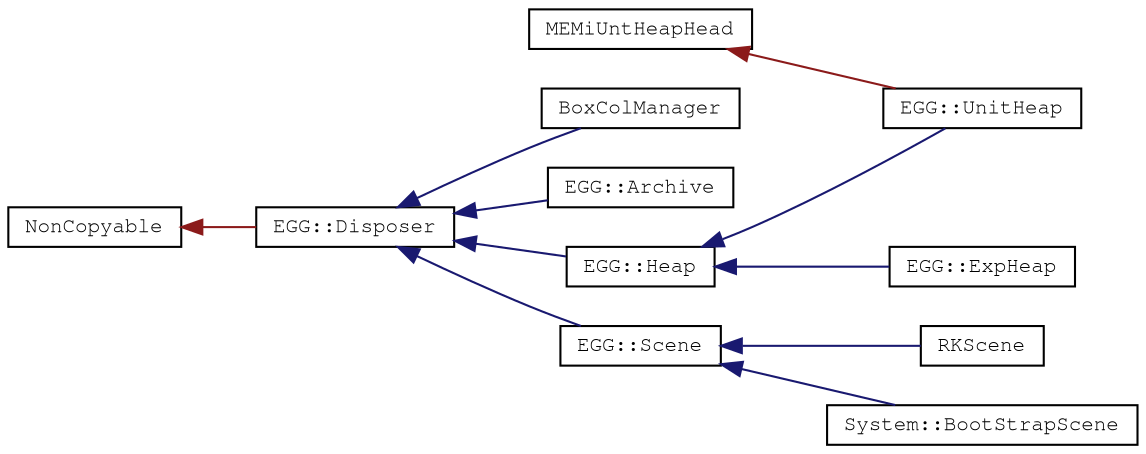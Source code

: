 digraph "Graphical Class Hierarchy"
{
 // LATEX_PDF_SIZE
  edge [fontname="FreeMono",fontsize="10",labelfontname="FreeMono",labelfontsize="10"];
  node [fontname="FreeMono",fontsize="10",shape=record];
  rankdir="LR";
  Node0 [label="MEMiUntHeapHead",height=0.2,width=0.4,color="black", fillcolor="white", style="filled",URL="$class_m_e_mi_unt_heap_head.html",tooltip=" "];
  Node0 -> Node1 [dir="back",color="firebrick4",fontsize="10",style="solid",fontname="FreeMono"];
  Node1 [label="EGG::UnitHeap",height=0.2,width=0.4,color="black", fillcolor="white", style="filled",URL="$class_e_g_g_1_1_unit_heap.html",tooltip=" "];
  Node96 [label="NonCopyable",height=0.2,width=0.4,color="black", fillcolor="white", style="filled",URL="$class_non_copyable.html",tooltip=" "];
  Node96 -> Node97 [dir="back",color="firebrick4",fontsize="10",style="solid",fontname="FreeMono"];
  Node97 [label="EGG::Disposer",height=0.2,width=0.4,color="black", fillcolor="white", style="filled",URL="$class_e_g_g_1_1_disposer.html",tooltip="Base class for garbage-collected objects."];
  Node97 -> Node98 [dir="back",color="midnightblue",fontsize="10",style="solid",fontname="FreeMono"];
  Node98 [label="BoxColManager",height=0.2,width=0.4,color="black", fillcolor="white", style="filled",URL="$class_box_col_manager.html",tooltip=" "];
  Node97 -> Node99 [dir="back",color="midnightblue",fontsize="10",style="solid",fontname="FreeMono"];
  Node99 [label="EGG::Archive",height=0.2,width=0.4,color="black", fillcolor="white", style="filled",URL="$class_e_g_g_1_1_archive.html",tooltip=" "];
  Node97 -> Node100 [dir="back",color="midnightblue",fontsize="10",style="solid",fontname="FreeMono"];
  Node100 [label="EGG::Heap",height=0.2,width=0.4,color="black", fillcolor="white", style="filled",URL="$class_e_g_g_1_1_heap.html",tooltip="Base Heap class."];
  Node100 -> Node101 [dir="back",color="midnightblue",fontsize="10",style="solid",fontname="FreeMono"];
  Node101 [label="EGG::ExpHeap",height=0.2,width=0.4,color="black", fillcolor="white", style="filled",URL="$class_e_g_g_1_1_exp_heap.html",tooltip=" "];
  Node100 -> Node1 [dir="back",color="midnightblue",fontsize="10",style="solid",fontname="FreeMono"];
  Node97 -> Node102 [dir="back",color="midnightblue",fontsize="10",style="solid",fontname="FreeMono"];
  Node102 [label="EGG::Scene",height=0.2,width=0.4,color="black", fillcolor="white", style="filled",URL="$class_e_g_g_1_1_scene.html",tooltip=" "];
  Node102 -> Node103 [dir="back",color="midnightblue",fontsize="10",style="solid",fontname="FreeMono"];
  Node103 [label="RKScene",height=0.2,width=0.4,color="black", fillcolor="white", style="filled",URL="$class_r_k_scene.html",tooltip=" "];
  Node102 -> Node104 [dir="back",color="midnightblue",fontsize="10",style="solid",fontname="FreeMono"];
  Node104 [label="System::BootStrapScene",height=0.2,width=0.4,color="black", fillcolor="white", style="filled",URL="$class_system_1_1_boot_strap_scene.html",tooltip=" "];
}

